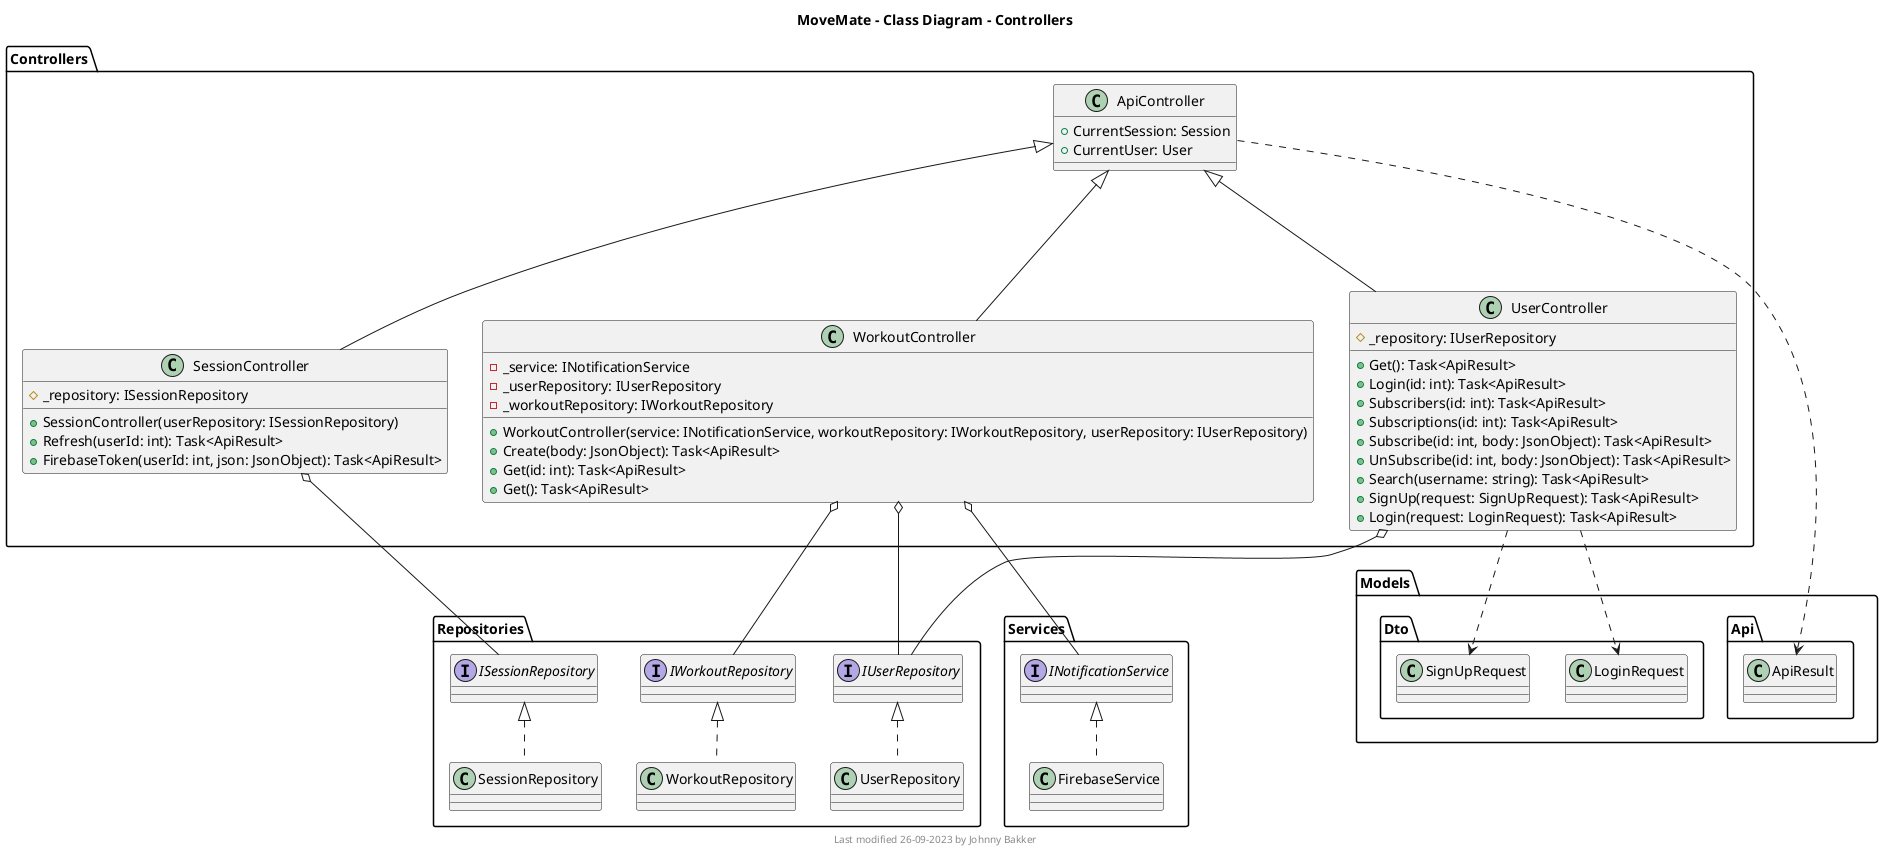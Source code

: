 @startuml Class Diagram Controllers

	title MoveMate - Class Diagram - Controllers
	footer Last modified 26-09-2023 by Johnny Bakker



	namespace Controllers {

		class ApiController {
			+CurrentSession: Session
			+CurrentUser: User
		}

		class UserController {
			#_repository: IUserRepository
			+Get(): Task<ApiResult> 
			+Login(id: int): Task<ApiResult>  
			+Subscribers(id: int): Task<ApiResult>
			+Subscriptions(id: int): Task<ApiResult>
			+Subscribe(id: int, body: JsonObject): Task<ApiResult>
			+UnSubscribe(id: int, body: JsonObject): Task<ApiResult>
			+Search(username: string): Task<ApiResult>
			+SignUp(request: SignUpRequest): Task<ApiResult>
			+Login(request: LoginRequest): Task<ApiResult> 
		}

		class SessionController {
			#_repository: ISessionRepository
			+SessionController(userRepository: ISessionRepository)
			+Refresh(userId: int): Task<ApiResult>
			+FirebaseToken(userId: int, json: JsonObject): Task<ApiResult>
		}

		class WorkoutController {
			-_service: INotificationService
			-_userRepository: IUserRepository
			-_workoutRepository: IWorkoutRepository
			+WorkoutController(service: INotificationService, workoutRepository: IWorkoutRepository, userRepository: IUserRepository)
			+Create(body: JsonObject): Task<ApiResult>
			+Get(id: int): Task<ApiResult>
			+Get(): Task<ApiResult>
		}

		ApiController <|--- SessionController
		ApiController <|--- UserController
		ApiController <|--- WorkoutController
	}

	namespace Models {
		namespace Dto {
			class LoginRequest
			class SignUpRequest
		}
		namespace Api {
			class ApiResult
		}
	}

	
	Controllers.UserController ..> Models.Dto.LoginRequest
	Controllers.UserController ..> Models.Dto.SignUpRequest

	namespace Repositories {

		interface ISessionRepository
		interface IUserRepository
		interface IWorkoutRepository

		class SessionRepository
		class UserRepository
		class WorkoutRepository


		ISessionRepository <|.. SessionRepository
		IUserRepository <|.. UserRepository
		IWorkoutRepository <|.. WorkoutRepository
	}

	namespace Services {
		interface INotificationService
		class FirebaseService
		INotificationService <|.. FirebaseService
	}

	Controllers.ApiController ..> Models.Api.ApiResult 
		

	Controllers.UserController o-- Repositories.IUserRepository
	Controllers.WorkoutController o-- Repositories.IUserRepository
	Controllers.WorkoutController o-- Repositories.IWorkoutRepository
	Controllers.WorkoutController o-- Services.INotificationService
	Controllers.SessionController o-- Repositories.ISessionRepository


@enduml